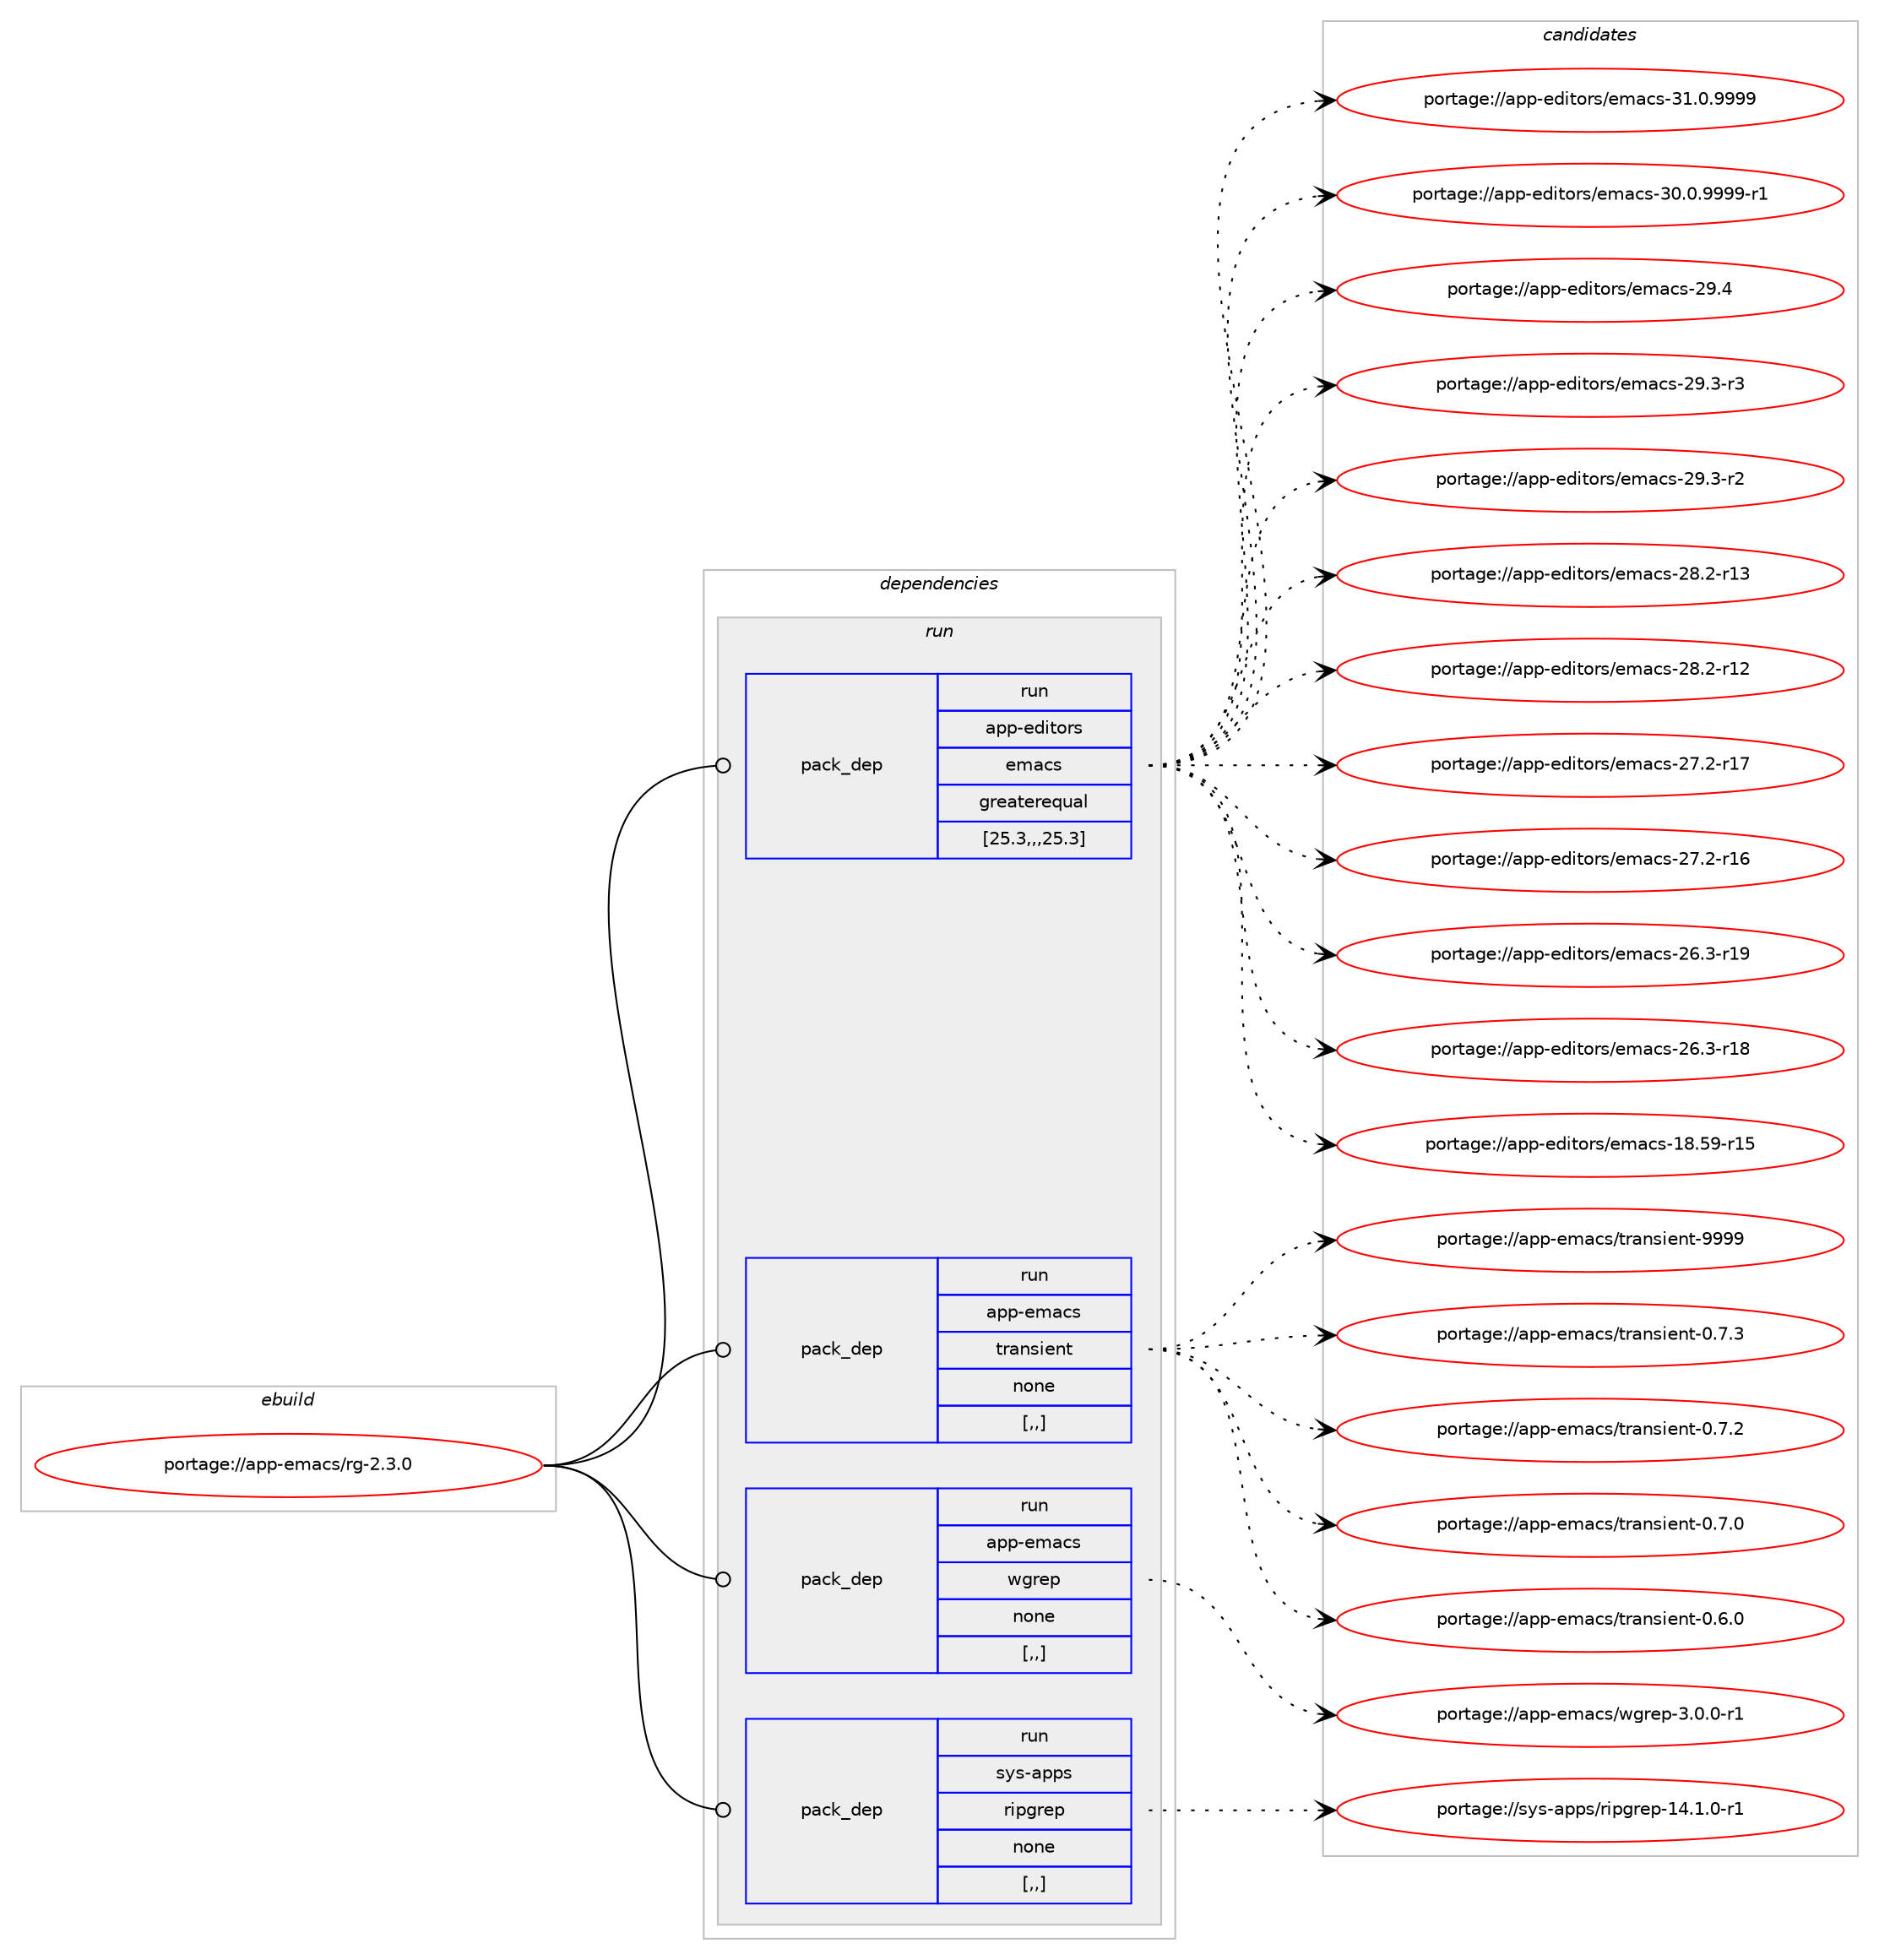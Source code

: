 digraph prolog {

# *************
# Graph options
# *************

newrank=true;
concentrate=true;
compound=true;
graph [rankdir=LR,fontname=Helvetica,fontsize=10,ranksep=1.5];#, ranksep=2.5, nodesep=0.2];
edge  [arrowhead=vee];
node  [fontname=Helvetica,fontsize=10];

# **********
# The ebuild
# **********

subgraph cluster_leftcol {
color=gray;
label=<<i>ebuild</i>>;
id [label="portage://app-emacs/rg-2.3.0", color=red, width=4, href="../app-emacs/rg-2.3.0.svg"];
}

# ****************
# The dependencies
# ****************

subgraph cluster_midcol {
color=gray;
label=<<i>dependencies</i>>;
subgraph cluster_compile {
fillcolor="#eeeeee";
style=filled;
label=<<i>compile</i>>;
}
subgraph cluster_compileandrun {
fillcolor="#eeeeee";
style=filled;
label=<<i>compile and run</i>>;
}
subgraph cluster_run {
fillcolor="#eeeeee";
style=filled;
label=<<i>run</i>>;
subgraph pack16905 {
dependency23259 [label=<<TABLE BORDER="0" CELLBORDER="1" CELLSPACING="0" CELLPADDING="4" WIDTH="220"><TR><TD ROWSPAN="6" CELLPADDING="30">pack_dep</TD></TR><TR><TD WIDTH="110">run</TD></TR><TR><TD>app-editors</TD></TR><TR><TD>emacs</TD></TR><TR><TD>greaterequal</TD></TR><TR><TD>[25.3,,,25.3]</TD></TR></TABLE>>, shape=none, color=blue];
}
id:e -> dependency23259:w [weight=20,style="solid",arrowhead="odot"];
subgraph pack16906 {
dependency23260 [label=<<TABLE BORDER="0" CELLBORDER="1" CELLSPACING="0" CELLPADDING="4" WIDTH="220"><TR><TD ROWSPAN="6" CELLPADDING="30">pack_dep</TD></TR><TR><TD WIDTH="110">run</TD></TR><TR><TD>app-emacs</TD></TR><TR><TD>transient</TD></TR><TR><TD>none</TD></TR><TR><TD>[,,]</TD></TR></TABLE>>, shape=none, color=blue];
}
id:e -> dependency23260:w [weight=20,style="solid",arrowhead="odot"];
subgraph pack16907 {
dependency23261 [label=<<TABLE BORDER="0" CELLBORDER="1" CELLSPACING="0" CELLPADDING="4" WIDTH="220"><TR><TD ROWSPAN="6" CELLPADDING="30">pack_dep</TD></TR><TR><TD WIDTH="110">run</TD></TR><TR><TD>app-emacs</TD></TR><TR><TD>wgrep</TD></TR><TR><TD>none</TD></TR><TR><TD>[,,]</TD></TR></TABLE>>, shape=none, color=blue];
}
id:e -> dependency23261:w [weight=20,style="solid",arrowhead="odot"];
subgraph pack16908 {
dependency23262 [label=<<TABLE BORDER="0" CELLBORDER="1" CELLSPACING="0" CELLPADDING="4" WIDTH="220"><TR><TD ROWSPAN="6" CELLPADDING="30">pack_dep</TD></TR><TR><TD WIDTH="110">run</TD></TR><TR><TD>sys-apps</TD></TR><TR><TD>ripgrep</TD></TR><TR><TD>none</TD></TR><TR><TD>[,,]</TD></TR></TABLE>>, shape=none, color=blue];
}
id:e -> dependency23262:w [weight=20,style="solid",arrowhead="odot"];
}
}

# **************
# The candidates
# **************

subgraph cluster_choices {
rank=same;
color=gray;
label=<<i>candidates</i>>;

subgraph choice16905 {
color=black;
nodesep=1;
choice971121124510110010511611111411547101109979911545514946484657575757 [label="portage://app-editors/emacs-31.0.9999", color=red, width=4,href="../app-editors/emacs-31.0.9999.svg"];
choice9711211245101100105116111114115471011099799115455148464846575757574511449 [label="portage://app-editors/emacs-30.0.9999-r1", color=red, width=4,href="../app-editors/emacs-30.0.9999-r1.svg"];
choice97112112451011001051161111141154710110997991154550574652 [label="portage://app-editors/emacs-29.4", color=red, width=4,href="../app-editors/emacs-29.4.svg"];
choice971121124510110010511611111411547101109979911545505746514511451 [label="portage://app-editors/emacs-29.3-r3", color=red, width=4,href="../app-editors/emacs-29.3-r3.svg"];
choice971121124510110010511611111411547101109979911545505746514511450 [label="portage://app-editors/emacs-29.3-r2", color=red, width=4,href="../app-editors/emacs-29.3-r2.svg"];
choice97112112451011001051161111141154710110997991154550564650451144951 [label="portage://app-editors/emacs-28.2-r13", color=red, width=4,href="../app-editors/emacs-28.2-r13.svg"];
choice97112112451011001051161111141154710110997991154550564650451144950 [label="portage://app-editors/emacs-28.2-r12", color=red, width=4,href="../app-editors/emacs-28.2-r12.svg"];
choice97112112451011001051161111141154710110997991154550554650451144955 [label="portage://app-editors/emacs-27.2-r17", color=red, width=4,href="../app-editors/emacs-27.2-r17.svg"];
choice97112112451011001051161111141154710110997991154550554650451144954 [label="portage://app-editors/emacs-27.2-r16", color=red, width=4,href="../app-editors/emacs-27.2-r16.svg"];
choice97112112451011001051161111141154710110997991154550544651451144957 [label="portage://app-editors/emacs-26.3-r19", color=red, width=4,href="../app-editors/emacs-26.3-r19.svg"];
choice97112112451011001051161111141154710110997991154550544651451144956 [label="portage://app-editors/emacs-26.3-r18", color=red, width=4,href="../app-editors/emacs-26.3-r18.svg"];
choice9711211245101100105116111114115471011099799115454956465357451144953 [label="portage://app-editors/emacs-18.59-r15", color=red, width=4,href="../app-editors/emacs-18.59-r15.svg"];
dependency23259:e -> choice971121124510110010511611111411547101109979911545514946484657575757:w [style=dotted,weight="100"];
dependency23259:e -> choice9711211245101100105116111114115471011099799115455148464846575757574511449:w [style=dotted,weight="100"];
dependency23259:e -> choice97112112451011001051161111141154710110997991154550574652:w [style=dotted,weight="100"];
dependency23259:e -> choice971121124510110010511611111411547101109979911545505746514511451:w [style=dotted,weight="100"];
dependency23259:e -> choice971121124510110010511611111411547101109979911545505746514511450:w [style=dotted,weight="100"];
dependency23259:e -> choice97112112451011001051161111141154710110997991154550564650451144951:w [style=dotted,weight="100"];
dependency23259:e -> choice97112112451011001051161111141154710110997991154550564650451144950:w [style=dotted,weight="100"];
dependency23259:e -> choice97112112451011001051161111141154710110997991154550554650451144955:w [style=dotted,weight="100"];
dependency23259:e -> choice97112112451011001051161111141154710110997991154550554650451144954:w [style=dotted,weight="100"];
dependency23259:e -> choice97112112451011001051161111141154710110997991154550544651451144957:w [style=dotted,weight="100"];
dependency23259:e -> choice97112112451011001051161111141154710110997991154550544651451144956:w [style=dotted,weight="100"];
dependency23259:e -> choice9711211245101100105116111114115471011099799115454956465357451144953:w [style=dotted,weight="100"];
}
subgraph choice16906 {
color=black;
nodesep=1;
choice9711211245101109979911547116114971101151051011101164557575757 [label="portage://app-emacs/transient-9999", color=red, width=4,href="../app-emacs/transient-9999.svg"];
choice971121124510110997991154711611497110115105101110116454846554651 [label="portage://app-emacs/transient-0.7.3", color=red, width=4,href="../app-emacs/transient-0.7.3.svg"];
choice971121124510110997991154711611497110115105101110116454846554650 [label="portage://app-emacs/transient-0.7.2", color=red, width=4,href="../app-emacs/transient-0.7.2.svg"];
choice971121124510110997991154711611497110115105101110116454846554648 [label="portage://app-emacs/transient-0.7.0", color=red, width=4,href="../app-emacs/transient-0.7.0.svg"];
choice971121124510110997991154711611497110115105101110116454846544648 [label="portage://app-emacs/transient-0.6.0", color=red, width=4,href="../app-emacs/transient-0.6.0.svg"];
dependency23260:e -> choice9711211245101109979911547116114971101151051011101164557575757:w [style=dotted,weight="100"];
dependency23260:e -> choice971121124510110997991154711611497110115105101110116454846554651:w [style=dotted,weight="100"];
dependency23260:e -> choice971121124510110997991154711611497110115105101110116454846554650:w [style=dotted,weight="100"];
dependency23260:e -> choice971121124510110997991154711611497110115105101110116454846554648:w [style=dotted,weight="100"];
dependency23260:e -> choice971121124510110997991154711611497110115105101110116454846544648:w [style=dotted,weight="100"];
}
subgraph choice16907 {
color=black;
nodesep=1;
choice97112112451011099799115471191031141011124551464846484511449 [label="portage://app-emacs/wgrep-3.0.0-r1", color=red, width=4,href="../app-emacs/wgrep-3.0.0-r1.svg"];
dependency23261:e -> choice97112112451011099799115471191031141011124551464846484511449:w [style=dotted,weight="100"];
}
subgraph choice16908 {
color=black;
nodesep=1;
choice115121115459711211211547114105112103114101112454952464946484511449 [label="portage://sys-apps/ripgrep-14.1.0-r1", color=red, width=4,href="../sys-apps/ripgrep-14.1.0-r1.svg"];
dependency23262:e -> choice115121115459711211211547114105112103114101112454952464946484511449:w [style=dotted,weight="100"];
}
}

}
